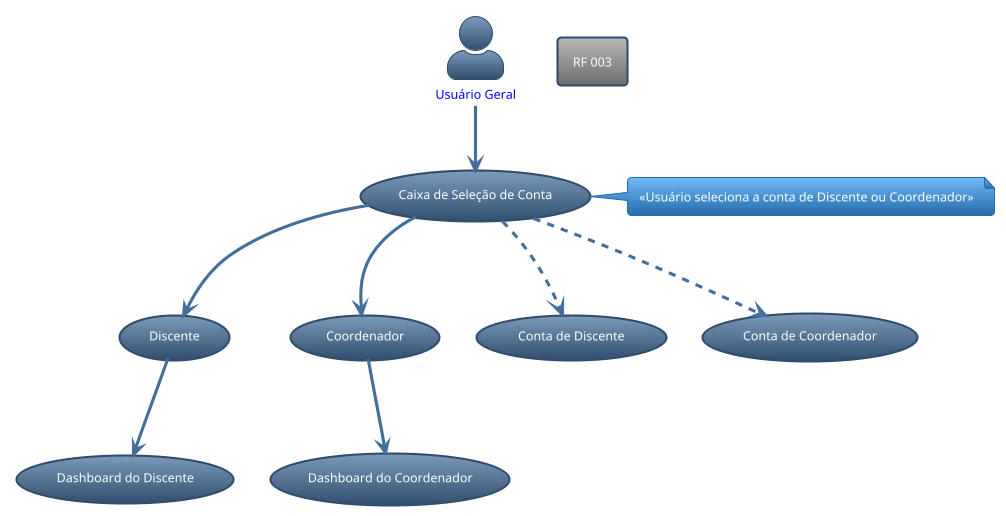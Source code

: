 @startuml RF_003

!theme spacelab
skinparam actorStyle awesome

:Usuário Geral: as usuario_geral #text:blue

rectangle requisito_funcional as "RF 003"
(Caixa de Seleção de Conta) as selecionar_perfil
(Dashboard do Discente) as dashboard_discente
(Dashboard do Coordenador) as dashboard_coordenador

usuario_geral --> selecionar_perfil

selecionar_perfil --> (Discente) : Seleciona Discente
selecionar_perfil --> (Coordenador) : Seleciona Coordenador

(Discente) --> dashboard_discente : Acessa Dashboard do Discente
(Coordenador) --> dashboard_coordenador : Acessa Dashboard do Coordenador

selecionar_perfil ..> (Conta de Discente) : <<include>>
selecionar_perfil ..> (Conta de Coordenador) : <<include>>

note right of selecionar_perfil : <<Usuário seleciona a conta de Discente ou Coordenador>>

@enduml